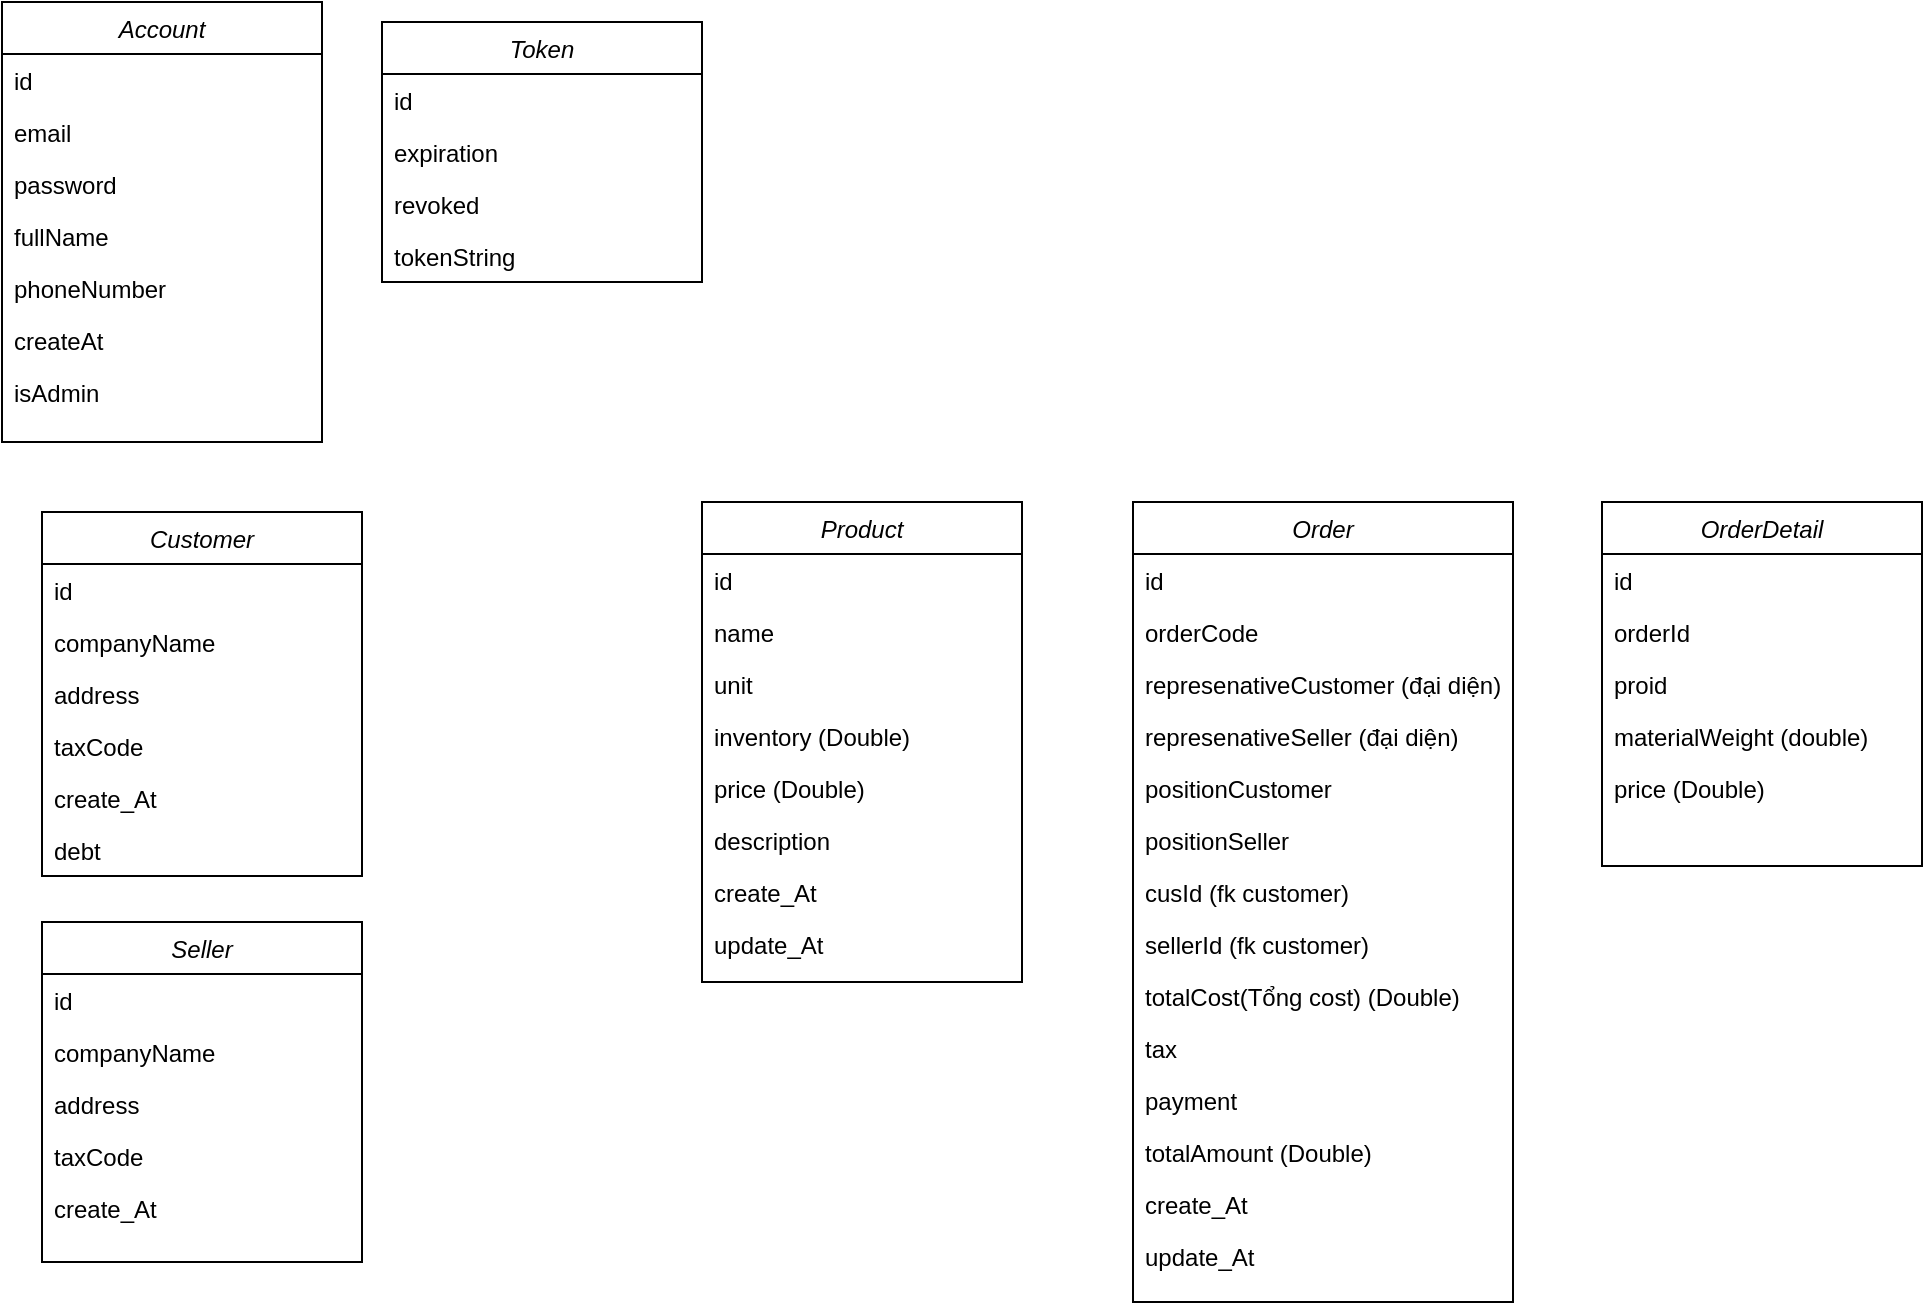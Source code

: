 <mxfile version="13.9.9" type="device"><diagram id="_QlPQ2zXn8KpL94qQPvm" name="Page-1"><mxGraphModel dx="2261" dy="494" grid="1" gridSize="10" guides="1" tooltips="1" connect="1" arrows="1" fold="1" page="1" pageScale="1" pageWidth="1169" pageHeight="827" math="0" shadow="0"><root><mxCell id="0"/><mxCell id="1" parent="0"/><object label="Account" id="TEGJre2EXHFm_lcHhj_W-1"><mxCell style="swimlane;fontStyle=2;align=center;verticalAlign=top;childLayout=stackLayout;horizontal=1;startSize=26;horizontalStack=0;resizeParent=1;resizeLast=0;collapsible=1;marginBottom=0;rounded=0;shadow=0;strokeWidth=1;" parent="1" vertex="1"><mxGeometry x="-1150" y="70" width="160" height="220" as="geometry"><mxRectangle x="230" y="140" width="160" height="26" as="alternateBounds"/></mxGeometry></mxCell></object><mxCell id="TEGJre2EXHFm_lcHhj_W-2" value="id" style="text;align=left;verticalAlign=top;spacingLeft=4;spacingRight=4;overflow=hidden;rotatable=0;points=[[0,0.5],[1,0.5]];portConstraint=eastwest;" parent="TEGJre2EXHFm_lcHhj_W-1" vertex="1"><mxGeometry y="26" width="160" height="26" as="geometry"/></mxCell><mxCell id="TEGJre2EXHFm_lcHhj_W-3" value="email" style="text;align=left;verticalAlign=top;spacingLeft=4;spacingRight=4;overflow=hidden;rotatable=0;points=[[0,0.5],[1,0.5]];portConstraint=eastwest;rounded=0;shadow=0;html=0;" parent="TEGJre2EXHFm_lcHhj_W-1" vertex="1"><mxGeometry y="52" width="160" height="26" as="geometry"/></mxCell><mxCell id="TEGJre2EXHFm_lcHhj_W-4" value="password" style="text;align=left;verticalAlign=top;spacingLeft=4;spacingRight=4;overflow=hidden;rotatable=0;points=[[0,0.5],[1,0.5]];portConstraint=eastwest;rounded=0;shadow=0;html=0;" parent="TEGJre2EXHFm_lcHhj_W-1" vertex="1"><mxGeometry y="78" width="160" height="26" as="geometry"/></mxCell><mxCell id="TEGJre2EXHFm_lcHhj_W-5" value="fullName" style="text;align=left;verticalAlign=top;spacingLeft=4;spacingRight=4;overflow=hidden;rotatable=0;points=[[0,0.5],[1,0.5]];portConstraint=eastwest;" parent="TEGJre2EXHFm_lcHhj_W-1" vertex="1"><mxGeometry y="104" width="160" height="26" as="geometry"/></mxCell><mxCell id="TEGJre2EXHFm_lcHhj_W-7" value="phoneNumber" style="text;align=left;verticalAlign=top;spacingLeft=4;spacingRight=4;overflow=hidden;rotatable=0;points=[[0,0.5],[1,0.5]];portConstraint=eastwest;" parent="TEGJre2EXHFm_lcHhj_W-1" vertex="1"><mxGeometry y="130" width="160" height="26" as="geometry"/></mxCell><mxCell id="TEGJre2EXHFm_lcHhj_W-9" value="createAt" style="text;align=left;verticalAlign=top;spacingLeft=4;spacingRight=4;overflow=hidden;rotatable=0;points=[[0,0.5],[1,0.5]];portConstraint=eastwest;" parent="TEGJre2EXHFm_lcHhj_W-1" vertex="1"><mxGeometry y="156" width="160" height="26" as="geometry"/></mxCell><mxCell id="eDAhnY-DzHIL6bDCHE4Y-9" value="isAdmin" style="text;align=left;verticalAlign=top;spacingLeft=4;spacingRight=4;overflow=hidden;rotatable=0;points=[[0,0.5],[1,0.5]];portConstraint=eastwest;" parent="TEGJre2EXHFm_lcHhj_W-1" vertex="1"><mxGeometry y="182" width="160" height="26" as="geometry"/></mxCell><object label="Token" id="TEGJre2EXHFm_lcHhj_W-14"><mxCell style="swimlane;fontStyle=2;align=center;verticalAlign=top;childLayout=stackLayout;horizontal=1;startSize=26;horizontalStack=0;resizeParent=1;resizeLast=0;collapsible=1;marginBottom=0;rounded=0;shadow=0;strokeWidth=1;" parent="1" vertex="1"><mxGeometry x="-960" y="80" width="160" height="130" as="geometry"><mxRectangle x="230" y="140" width="160" height="26" as="alternateBounds"/></mxGeometry></mxCell></object><mxCell id="TEGJre2EXHFm_lcHhj_W-15" value="id" style="text;align=left;verticalAlign=top;spacingLeft=4;spacingRight=4;overflow=hidden;rotatable=0;points=[[0,0.5],[1,0.5]];portConstraint=eastwest;" parent="TEGJre2EXHFm_lcHhj_W-14" vertex="1"><mxGeometry y="26" width="160" height="26" as="geometry"/></mxCell><mxCell id="TEGJre2EXHFm_lcHhj_W-16" value="expiration" style="text;align=left;verticalAlign=top;spacingLeft=4;spacingRight=4;overflow=hidden;rotatable=0;points=[[0,0.5],[1,0.5]];portConstraint=eastwest;rounded=0;shadow=0;html=0;" parent="TEGJre2EXHFm_lcHhj_W-14" vertex="1"><mxGeometry y="52" width="160" height="26" as="geometry"/></mxCell><mxCell id="TEGJre2EXHFm_lcHhj_W-17" value="revoked" style="text;align=left;verticalAlign=top;spacingLeft=4;spacingRight=4;overflow=hidden;rotatable=0;points=[[0,0.5],[1,0.5]];portConstraint=eastwest;rounded=0;shadow=0;html=0;" parent="TEGJre2EXHFm_lcHhj_W-14" vertex="1"><mxGeometry y="78" width="160" height="26" as="geometry"/></mxCell><mxCell id="TEGJre2EXHFm_lcHhj_W-18" value="tokenString" style="text;align=left;verticalAlign=top;spacingLeft=4;spacingRight=4;overflow=hidden;rotatable=0;points=[[0,0.5],[1,0.5]];portConstraint=eastwest;rounded=0;shadow=0;html=0;" parent="TEGJre2EXHFm_lcHhj_W-14" vertex="1"><mxGeometry y="104" width="160" height="26" as="geometry"/></mxCell><object label="Customer" id="TEGJre2EXHFm_lcHhj_W-30"><mxCell style="swimlane;fontStyle=2;align=center;verticalAlign=top;childLayout=stackLayout;horizontal=1;startSize=26;horizontalStack=0;resizeParent=1;resizeLast=0;collapsible=1;marginBottom=0;rounded=0;shadow=0;strokeWidth=1;" parent="1" vertex="1"><mxGeometry x="-1130" y="325" width="160" height="182" as="geometry"><mxRectangle x="230" y="140" width="160" height="26" as="alternateBounds"/></mxGeometry></mxCell></object><mxCell id="TEGJre2EXHFm_lcHhj_W-31" value="id" style="text;align=left;verticalAlign=top;spacingLeft=4;spacingRight=4;overflow=hidden;rotatable=0;points=[[0,0.5],[1,0.5]];portConstraint=eastwest;" parent="TEGJre2EXHFm_lcHhj_W-30" vertex="1"><mxGeometry y="26" width="160" height="26" as="geometry"/></mxCell><mxCell id="TEGJre2EXHFm_lcHhj_W-32" value="companyName" style="text;align=left;verticalAlign=top;spacingLeft=4;spacingRight=4;overflow=hidden;rotatable=0;points=[[0,0.5],[1,0.5]];portConstraint=eastwest;rounded=0;shadow=0;html=0;" parent="TEGJre2EXHFm_lcHhj_W-30" vertex="1"><mxGeometry y="52" width="160" height="26" as="geometry"/></mxCell><mxCell id="TEGJre2EXHFm_lcHhj_W-39" value="address" style="text;align=left;verticalAlign=top;spacingLeft=4;spacingRight=4;overflow=hidden;rotatable=0;points=[[0,0.5],[1,0.5]];portConstraint=eastwest;" parent="TEGJre2EXHFm_lcHhj_W-30" vertex="1"><mxGeometry y="78" width="160" height="26" as="geometry"/></mxCell><mxCell id="q1JdlBufHm96wPZTjcrN-9" value="taxCode" style="text;align=left;verticalAlign=top;spacingLeft=4;spacingRight=4;overflow=hidden;rotatable=0;points=[[0,0.5],[1,0.5]];portConstraint=eastwest;" parent="TEGJre2EXHFm_lcHhj_W-30" vertex="1"><mxGeometry y="104" width="160" height="26" as="geometry"/></mxCell><mxCell id="q1JdlBufHm96wPZTjcrN-18" value="create_At" style="text;align=left;verticalAlign=top;spacingLeft=4;spacingRight=4;overflow=hidden;rotatable=0;points=[[0,0.5],[1,0.5]];portConstraint=eastwest;" parent="TEGJre2EXHFm_lcHhj_W-30" vertex="1"><mxGeometry y="130" width="160" height="26" as="geometry"/></mxCell><mxCell id="bkDxnEVJeowxI8UIKqen-7" value="debt" style="text;align=left;verticalAlign=top;spacingLeft=4;spacingRight=4;overflow=hidden;rotatable=0;points=[[0,0.5],[1,0.5]];portConstraint=eastwest;" parent="TEGJre2EXHFm_lcHhj_W-30" vertex="1"><mxGeometry y="156" width="160" height="26" as="geometry"/></mxCell><object label="OrderDetail" id="TEGJre2EXHFm_lcHhj_W-51"><mxCell style="swimlane;fontStyle=2;align=center;verticalAlign=top;childLayout=stackLayout;horizontal=1;startSize=26;horizontalStack=0;resizeParent=1;resizeLast=0;collapsible=1;marginBottom=0;rounded=0;shadow=0;strokeWidth=1;" parent="1" vertex="1"><mxGeometry x="-350" y="320" width="160" height="182" as="geometry"><mxRectangle x="230" y="140" width="160" height="26" as="alternateBounds"/></mxGeometry></mxCell></object><mxCell id="TEGJre2EXHFm_lcHhj_W-52" value="id" style="text;align=left;verticalAlign=top;spacingLeft=4;spacingRight=4;overflow=hidden;rotatable=0;points=[[0,0.5],[1,0.5]];portConstraint=eastwest;" parent="TEGJre2EXHFm_lcHhj_W-51" vertex="1"><mxGeometry y="26" width="160" height="26" as="geometry"/></mxCell><mxCell id="Oll5lz-uYXKsoladcDx4-18" value="orderId" style="text;align=left;verticalAlign=top;spacingLeft=4;spacingRight=4;overflow=hidden;rotatable=0;points=[[0,0.5],[1,0.5]];portConstraint=eastwest;rounded=0;shadow=0;html=0;" parent="TEGJre2EXHFm_lcHhj_W-51" vertex="1"><mxGeometry y="52" width="160" height="26" as="geometry"/></mxCell><mxCell id="TEGJre2EXHFm_lcHhj_W-53" value="proid" style="text;align=left;verticalAlign=top;spacingLeft=4;spacingRight=4;overflow=hidden;rotatable=0;points=[[0,0.5],[1,0.5]];portConstraint=eastwest;rounded=0;shadow=0;html=0;" parent="TEGJre2EXHFm_lcHhj_W-51" vertex="1"><mxGeometry y="78" width="160" height="26" as="geometry"/></mxCell><mxCell id="Oll5lz-uYXKsoladcDx4-19" value="materialWeight (double)" style="text;align=left;verticalAlign=top;spacingLeft=4;spacingRight=4;overflow=hidden;rotatable=0;points=[[0,0.5],[1,0.5]];portConstraint=eastwest;rounded=0;shadow=0;html=0;" parent="TEGJre2EXHFm_lcHhj_W-51" vertex="1"><mxGeometry y="104" width="160" height="26" as="geometry"/></mxCell><mxCell id="q1JdlBufHm96wPZTjcrN-1" value="price (Double)" style="text;align=left;verticalAlign=top;spacingLeft=4;spacingRight=4;overflow=hidden;rotatable=0;points=[[0,0.5],[1,0.5]];portConstraint=eastwest;rounded=0;shadow=0;html=0;" parent="TEGJre2EXHFm_lcHhj_W-51" vertex="1"><mxGeometry y="130" width="160" height="26" as="geometry"/></mxCell><object label="Product" id="Oll5lz-uYXKsoladcDx4-2"><mxCell style="swimlane;fontStyle=2;align=center;verticalAlign=top;childLayout=stackLayout;horizontal=1;startSize=26;horizontalStack=0;resizeParent=1;resizeLast=0;collapsible=1;marginBottom=0;rounded=0;shadow=0;strokeWidth=1;" parent="1" vertex="1"><mxGeometry x="-800" y="320" width="160" height="240" as="geometry"><mxRectangle x="230" y="140" width="160" height="26" as="alternateBounds"/></mxGeometry></mxCell></object><mxCell id="Oll5lz-uYXKsoladcDx4-3" value="id" style="text;align=left;verticalAlign=top;spacingLeft=4;spacingRight=4;overflow=hidden;rotatable=0;points=[[0,0.5],[1,0.5]];portConstraint=eastwest;" parent="Oll5lz-uYXKsoladcDx4-2" vertex="1"><mxGeometry y="26" width="160" height="26" as="geometry"/></mxCell><mxCell id="Oll5lz-uYXKsoladcDx4-4" value="name" style="text;align=left;verticalAlign=top;spacingLeft=4;spacingRight=4;overflow=hidden;rotatable=0;points=[[0,0.5],[1,0.5]];portConstraint=eastwest;rounded=0;shadow=0;html=0;" parent="Oll5lz-uYXKsoladcDx4-2" vertex="1"><mxGeometry y="52" width="160" height="26" as="geometry"/></mxCell><mxCell id="Oll5lz-uYXKsoladcDx4-5" value="unit" style="text;align=left;verticalAlign=top;spacingLeft=4;spacingRight=4;overflow=hidden;rotatable=0;points=[[0,0.5],[1,0.5]];portConstraint=eastwest;rounded=0;shadow=0;html=0;" parent="Oll5lz-uYXKsoladcDx4-2" vertex="1"><mxGeometry y="78" width="160" height="26" as="geometry"/></mxCell><mxCell id="Oll5lz-uYXKsoladcDx4-7" value="inventory (Double)" style="text;align=left;verticalAlign=top;spacingLeft=4;spacingRight=4;overflow=hidden;rotatable=0;points=[[0,0.5],[1,0.5]];portConstraint=eastwest;rounded=0;shadow=0;html=0;" parent="Oll5lz-uYXKsoladcDx4-2" vertex="1"><mxGeometry y="104" width="160" height="26" as="geometry"/></mxCell><mxCell id="Oll5lz-uYXKsoladcDx4-8" value="price (Double)" style="text;align=left;verticalAlign=top;spacingLeft=4;spacingRight=4;overflow=hidden;rotatable=0;points=[[0,0.5],[1,0.5]];portConstraint=eastwest;rounded=0;shadow=0;html=0;" parent="Oll5lz-uYXKsoladcDx4-2" vertex="1"><mxGeometry y="130" width="160" height="26" as="geometry"/></mxCell><mxCell id="Oll5lz-uYXKsoladcDx4-14" value="description" style="text;align=left;verticalAlign=top;spacingLeft=4;spacingRight=4;overflow=hidden;rotatable=0;points=[[0,0.5],[1,0.5]];portConstraint=eastwest;rounded=0;shadow=0;html=0;" parent="Oll5lz-uYXKsoladcDx4-2" vertex="1"><mxGeometry y="156" width="160" height="26" as="geometry"/></mxCell><mxCell id="q1JdlBufHm96wPZTjcrN-17" value="create_At" style="text;align=left;verticalAlign=top;spacingLeft=4;spacingRight=4;overflow=hidden;rotatable=0;points=[[0,0.5],[1,0.5]];portConstraint=eastwest;" parent="Oll5lz-uYXKsoladcDx4-2" vertex="1"><mxGeometry y="182" width="160" height="26" as="geometry"/></mxCell><mxCell id="q1JdlBufHm96wPZTjcrN-20" value="update_At" style="text;align=left;verticalAlign=top;spacingLeft=4;spacingRight=4;overflow=hidden;rotatable=0;points=[[0,0.5],[1,0.5]];portConstraint=eastwest;" parent="Oll5lz-uYXKsoladcDx4-2" vertex="1"><mxGeometry y="208" width="160" height="26" as="geometry"/></mxCell><object label="Order" id="Oll5lz-uYXKsoladcDx4-10"><mxCell style="swimlane;fontStyle=2;align=center;verticalAlign=top;childLayout=stackLayout;horizontal=1;startSize=26;horizontalStack=0;resizeParent=1;resizeLast=0;collapsible=1;marginBottom=0;rounded=0;shadow=0;strokeWidth=1;" parent="1" vertex="1"><mxGeometry x="-584.5" y="320" width="190" height="400" as="geometry"><mxRectangle x="230" y="140" width="160" height="26" as="alternateBounds"/></mxGeometry></mxCell></object><mxCell id="Oll5lz-uYXKsoladcDx4-11" value="id" style="text;align=left;verticalAlign=top;spacingLeft=4;spacingRight=4;overflow=hidden;rotatable=0;points=[[0,0.5],[1,0.5]];portConstraint=eastwest;" parent="Oll5lz-uYXKsoladcDx4-10" vertex="1"><mxGeometry y="26" width="190" height="26" as="geometry"/></mxCell><mxCell id="bkDxnEVJeowxI8UIKqen-10" value="orderCode" style="text;align=left;verticalAlign=top;spacingLeft=4;spacingRight=4;overflow=hidden;rotatable=0;points=[[0,0.5],[1,0.5]];portConstraint=eastwest;" parent="Oll5lz-uYXKsoladcDx4-10" vertex="1"><mxGeometry y="52" width="190" height="26" as="geometry"/></mxCell><mxCell id="TEGJre2EXHFm_lcHhj_W-34" value="represenativeCustomer (đại diện)" style="text;align=left;verticalAlign=top;spacingLeft=4;spacingRight=4;overflow=hidden;rotatable=0;points=[[0,0.5],[1,0.5]];portConstraint=eastwest;" parent="Oll5lz-uYXKsoladcDx4-10" vertex="1"><mxGeometry y="78" width="190" height="26" as="geometry"/></mxCell><mxCell id="q1JdlBufHm96wPZTjcrN-14" value="represenativeSeller (đại diện)" style="text;align=left;verticalAlign=top;spacingLeft=4;spacingRight=4;overflow=hidden;rotatable=0;points=[[0,0.5],[1,0.5]];portConstraint=eastwest;" parent="Oll5lz-uYXKsoladcDx4-10" vertex="1"><mxGeometry y="104" width="190" height="26" as="geometry"/></mxCell><mxCell id="bkDxnEVJeowxI8UIKqen-1" value="positionCustomer " style="text;align=left;verticalAlign=top;spacingLeft=4;spacingRight=4;overflow=hidden;rotatable=0;points=[[0,0.5],[1,0.5]];portConstraint=eastwest;" parent="Oll5lz-uYXKsoladcDx4-10" vertex="1"><mxGeometry y="130" width="190" height="26" as="geometry"/></mxCell><mxCell id="bkDxnEVJeowxI8UIKqen-2" value="positionSeller " style="text;align=left;verticalAlign=top;spacingLeft=4;spacingRight=4;overflow=hidden;rotatable=0;points=[[0,0.5],[1,0.5]];portConstraint=eastwest;" parent="Oll5lz-uYXKsoladcDx4-10" vertex="1"><mxGeometry y="156" width="190" height="26" as="geometry"/></mxCell><mxCell id="q1JdlBufHm96wPZTjcrN-8" value="cusId (fk customer)" style="text;align=left;verticalAlign=top;spacingLeft=4;spacingRight=4;overflow=hidden;rotatable=0;points=[[0,0.5],[1,0.5]];portConstraint=eastwest;" parent="Oll5lz-uYXKsoladcDx4-10" vertex="1"><mxGeometry y="182" width="190" height="26" as="geometry"/></mxCell><mxCell id="q1JdlBufHm96wPZTjcrN-10" value="sellerId (fk customer)" style="text;align=left;verticalAlign=top;spacingLeft=4;spacingRight=4;overflow=hidden;rotatable=0;points=[[0,0.5],[1,0.5]];portConstraint=eastwest;" parent="Oll5lz-uYXKsoladcDx4-10" vertex="1"><mxGeometry y="208" width="190" height="26" as="geometry"/></mxCell><mxCell id="Oll5lz-uYXKsoladcDx4-16" value="totalCost(Tổng cost) (Double)" style="text;align=left;verticalAlign=top;spacingLeft=4;spacingRight=4;overflow=hidden;rotatable=0;points=[[0,0.5],[1,0.5]];portConstraint=eastwest;" parent="Oll5lz-uYXKsoladcDx4-10" vertex="1"><mxGeometry y="234" width="190" height="26" as="geometry"/></mxCell><mxCell id="q1JdlBufHm96wPZTjcrN-12" value="tax" style="text;align=left;verticalAlign=top;spacingLeft=4;spacingRight=4;overflow=hidden;rotatable=0;points=[[0,0.5],[1,0.5]];portConstraint=eastwest;" parent="Oll5lz-uYXKsoladcDx4-10" vertex="1"><mxGeometry y="260" width="190" height="26" as="geometry"/></mxCell><mxCell id="bkDxnEVJeowxI8UIKqen-9" value="payment" style="text;align=left;verticalAlign=top;spacingLeft=4;spacingRight=4;overflow=hidden;rotatable=0;points=[[0,0.5],[1,0.5]];portConstraint=eastwest;" parent="Oll5lz-uYXKsoladcDx4-10" vertex="1"><mxGeometry y="286" width="190" height="26" as="geometry"/></mxCell><mxCell id="q1JdlBufHm96wPZTjcrN-13" value="totalAmount (Double)" style="text;align=left;verticalAlign=top;spacingLeft=4;spacingRight=4;overflow=hidden;rotatable=0;points=[[0,0.5],[1,0.5]];portConstraint=eastwest;" parent="Oll5lz-uYXKsoladcDx4-10" vertex="1"><mxGeometry y="312" width="190" height="26" as="geometry"/></mxCell><mxCell id="q1JdlBufHm96wPZTjcrN-15" value="create_At" style="text;align=left;verticalAlign=top;spacingLeft=4;spacingRight=4;overflow=hidden;rotatable=0;points=[[0,0.5],[1,0.5]];portConstraint=eastwest;" parent="Oll5lz-uYXKsoladcDx4-10" vertex="1"><mxGeometry y="338" width="190" height="26" as="geometry"/></mxCell><mxCell id="q1JdlBufHm96wPZTjcrN-16" value="update_At" style="text;align=left;verticalAlign=top;spacingLeft=4;spacingRight=4;overflow=hidden;rotatable=0;points=[[0,0.5],[1,0.5]];portConstraint=eastwest;" parent="Oll5lz-uYXKsoladcDx4-10" vertex="1"><mxGeometry y="364" width="190" height="26" as="geometry"/></mxCell><object label="Seller" id="q1JdlBufHm96wPZTjcrN-3"><mxCell style="swimlane;fontStyle=2;align=center;verticalAlign=top;childLayout=stackLayout;horizontal=1;startSize=26;horizontalStack=0;resizeParent=1;resizeLast=0;collapsible=1;marginBottom=0;rounded=0;shadow=0;strokeWidth=1;" parent="1" vertex="1"><mxGeometry x="-1130" y="530" width="160" height="170" as="geometry"><mxRectangle x="230" y="140" width="160" height="26" as="alternateBounds"/></mxGeometry></mxCell></object><mxCell id="q1JdlBufHm96wPZTjcrN-4" value="id" style="text;align=left;verticalAlign=top;spacingLeft=4;spacingRight=4;overflow=hidden;rotatable=0;points=[[0,0.5],[1,0.5]];portConstraint=eastwest;" parent="q1JdlBufHm96wPZTjcrN-3" vertex="1"><mxGeometry y="26" width="160" height="26" as="geometry"/></mxCell><mxCell id="q1JdlBufHm96wPZTjcrN-5" value="companyName" style="text;align=left;verticalAlign=top;spacingLeft=4;spacingRight=4;overflow=hidden;rotatable=0;points=[[0,0.5],[1,0.5]];portConstraint=eastwest;rounded=0;shadow=0;html=0;" parent="q1JdlBufHm96wPZTjcrN-3" vertex="1"><mxGeometry y="52" width="160" height="26" as="geometry"/></mxCell><mxCell id="q1JdlBufHm96wPZTjcrN-7" value="address" style="text;align=left;verticalAlign=top;spacingLeft=4;spacingRight=4;overflow=hidden;rotatable=0;points=[[0,0.5],[1,0.5]];portConstraint=eastwest;" parent="q1JdlBufHm96wPZTjcrN-3" vertex="1"><mxGeometry y="78" width="160" height="26" as="geometry"/></mxCell><mxCell id="q1JdlBufHm96wPZTjcrN-11" value="taxCode" style="text;align=left;verticalAlign=top;spacingLeft=4;spacingRight=4;overflow=hidden;rotatable=0;points=[[0,0.5],[1,0.5]];portConstraint=eastwest;" parent="q1JdlBufHm96wPZTjcrN-3" vertex="1"><mxGeometry y="104" width="160" height="26" as="geometry"/></mxCell><mxCell id="q1JdlBufHm96wPZTjcrN-19" value="create_At" style="text;align=left;verticalAlign=top;spacingLeft=4;spacingRight=4;overflow=hidden;rotatable=0;points=[[0,0.5],[1,0.5]];portConstraint=eastwest;" parent="q1JdlBufHm96wPZTjcrN-3" vertex="1"><mxGeometry y="130" width="160" height="26" as="geometry"/></mxCell></root></mxGraphModel></diagram></mxfile>